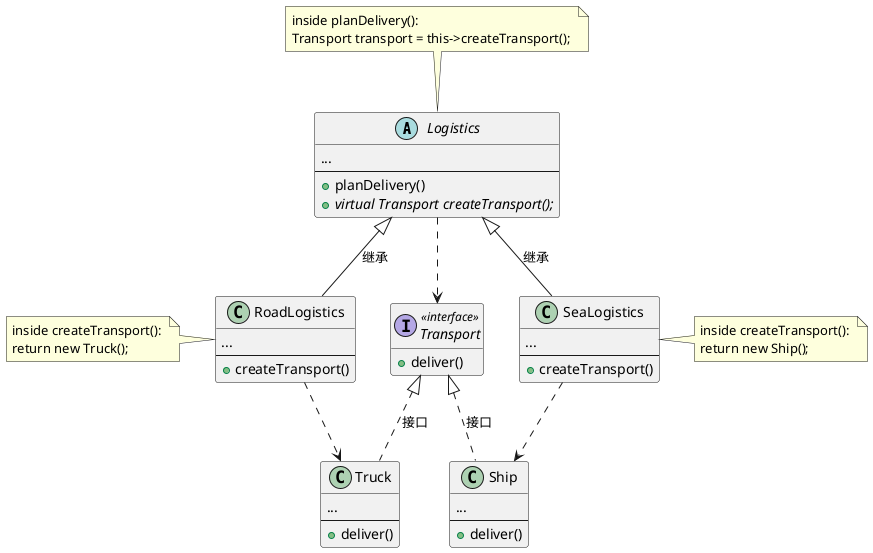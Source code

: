 @startuml
hide empty members


abstract class Logistics {
	...
	--
	+ planDelivery()
	+ {abstract} virtual Transport createTransport();
}


class RoadLogistics {
	...
	--
	+ createTransport()
}


class SeaLogistics {
	...
	--
	+ createTransport()
}


interface Transport << interface >> {
	+ deliver()
}


class Truck {
	...
	--
	+ deliver()
}


class Ship {
	...
	--
	+ deliver()
}


note "inside planDelivery(): \n\
Transport transport = this->createTransport(); \
" as n1


note "inside createTransport(): \n\
return new Truck(); \
" as n2


note "inside createTransport(): \n\
return new Ship(); \
" as n3


Logistics <|-- RoadLogistics: "继承"
Logistics <|-- SeaLogistics: "继承"
Logistics .up. n1


RoadLogistics .left. n2
SeaLogistics .right. n3


Transport <|.down. Truck: "接口"
Transport <|.down. Ship: "接口"


Logistics ..> Transport
RoadLogistics .down.> Truck
SeaLogistics .down.> Ship


@enduml